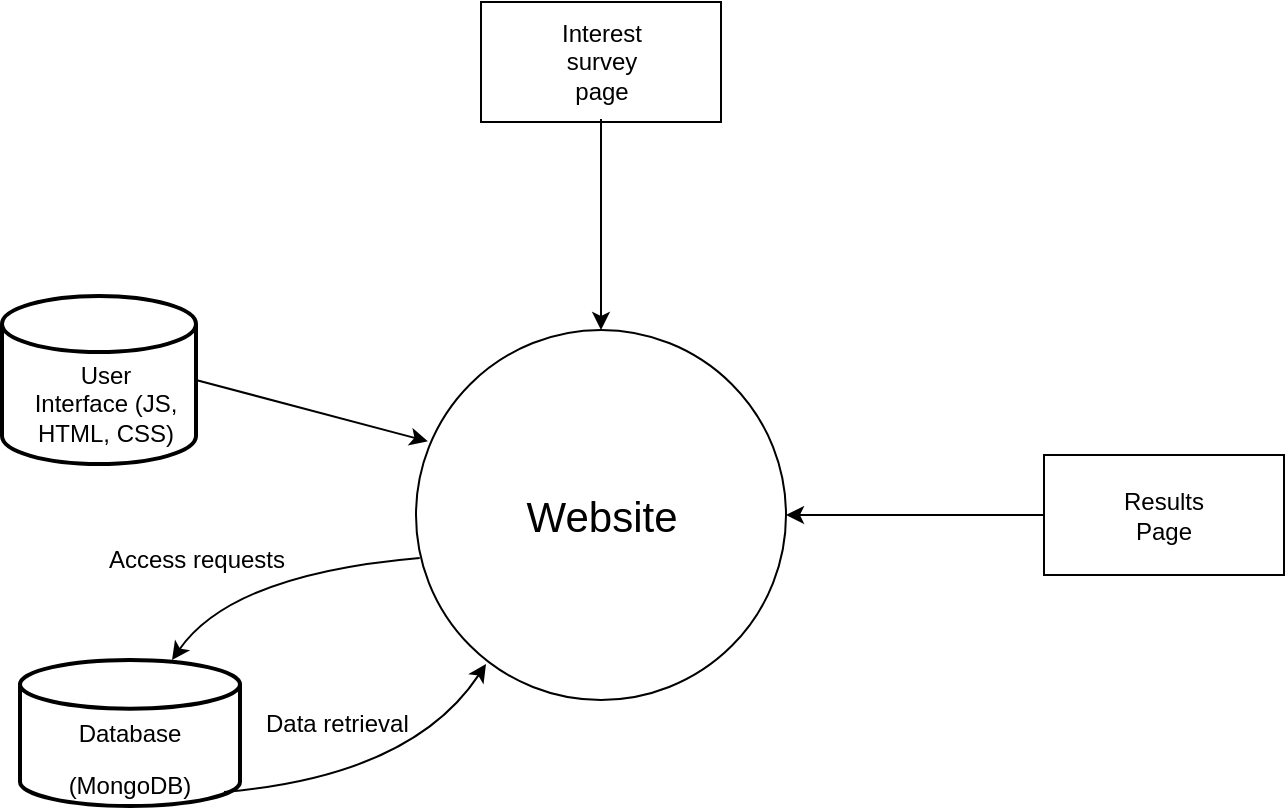 <mxfile version="16.5.1" type="device"><diagram id="HkYH-bcP_mf6g60JGO7_" name="Page-1"><mxGraphModel dx="1718" dy="1021" grid="0" gridSize="10" guides="1" tooltips="1" connect="1" arrows="1" fold="1" page="1" pageScale="1" pageWidth="1100" pageHeight="850" math="0" shadow="0"><root><mxCell id="0"/><mxCell id="1" parent="0"/><mxCell id="4Z4gzBiK_7oGrSorbqST-1" value="" style="ellipse;whiteSpace=wrap;html=1;aspect=fixed;" vertex="1" parent="1"><mxGeometry x="441" y="310" width="185" height="185" as="geometry"/></mxCell><mxCell id="4Z4gzBiK_7oGrSorbqST-2" value="&lt;font style=&quot;font-size: 21px&quot;&gt;Website&lt;/font&gt;" style="text;html=1;strokeColor=none;fillColor=none;align=center;verticalAlign=middle;whiteSpace=wrap;rounded=0;" vertex="1" parent="1"><mxGeometry x="503.5" y="387.5" width="60" height="30" as="geometry"/></mxCell><mxCell id="4Z4gzBiK_7oGrSorbqST-3" value="" style="strokeWidth=2;html=1;shape=mxgraph.flowchart.database;whiteSpace=wrap;fontSize=21;" vertex="1" parent="1"><mxGeometry x="243" y="475" width="110" height="73" as="geometry"/></mxCell><mxCell id="4Z4gzBiK_7oGrSorbqST-4" value="&lt;font style=&quot;font-size: 12px ; line-height: 0.7&quot;&gt;Database (MongoDB)&lt;/font&gt;" style="text;html=1;strokeColor=none;fillColor=none;align=center;verticalAlign=middle;whiteSpace=wrap;rounded=0;fontSize=21;" vertex="1" parent="1"><mxGeometry x="243" y="496" width="110" height="50" as="geometry"/></mxCell><mxCell id="4Z4gzBiK_7oGrSorbqST-5" value="" style="curved=1;endArrow=classic;html=1;rounded=0;fontSize=12;exitX=0.01;exitY=0.616;exitDx=0;exitDy=0;exitPerimeter=0;entryX=0.691;entryY=0;entryDx=0;entryDy=0;entryPerimeter=0;" edge="1" parent="1" source="4Z4gzBiK_7oGrSorbqST-1" target="4Z4gzBiK_7oGrSorbqST-3"><mxGeometry width="50" height="50" relative="1" as="geometry"><mxPoint x="307" y="450" as="sourcePoint"/><mxPoint x="357" y="400" as="targetPoint"/><Array as="points"><mxPoint x="349" y="432"/></Array></mxGeometry></mxCell><mxCell id="4Z4gzBiK_7oGrSorbqST-8" value="" style="group;rotation=180;" vertex="1" connectable="0" parent="1"><mxGeometry x="260" y="421" width="189.17" height="111.96" as="geometry"/></mxCell><mxCell id="4Z4gzBiK_7oGrSorbqST-9" value="" style="group;rotation=-180;" vertex="1" connectable="0" parent="4Z4gzBiK_7oGrSorbqST-8"><mxGeometry width="189.17" height="111.96" as="geometry"/></mxCell><mxCell id="4Z4gzBiK_7oGrSorbqST-6" value="" style="curved=1;endArrow=classic;html=1;rounded=0;fontSize=12;exitX=0.01;exitY=0.616;exitDx=0;exitDy=0;exitPerimeter=0;" edge="1" parent="4Z4gzBiK_7oGrSorbqST-9"><mxGeometry width="50" height="50" relative="1" as="geometry"><mxPoint x="85" y="120" as="sourcePoint"/><mxPoint x="216" y="56" as="targetPoint"/><Array as="points"><mxPoint x="179" y="112"/></Array></mxGeometry></mxCell><mxCell id="4Z4gzBiK_7oGrSorbqST-11" value="&lt;div style=&quot;text-align: center&quot;&gt;&lt;span&gt;&lt;font face=&quot;helvetica&quot;&gt;Data retrieval&amp;nbsp;&lt;/font&gt;&lt;/span&gt;&lt;/div&gt;" style="text;whiteSpace=wrap;html=1;fontSize=12;" vertex="1" parent="4Z4gzBiK_7oGrSorbqST-9"><mxGeometry x="104" y="72.0" width="85.17" height="28" as="geometry"/></mxCell><mxCell id="4Z4gzBiK_7oGrSorbqST-10" value="Access requests" style="text;html=1;strokeColor=none;fillColor=none;align=center;verticalAlign=middle;whiteSpace=wrap;rounded=0;fontSize=12;" vertex="1" parent="1"><mxGeometry x="270" y="410" width="123" height="30" as="geometry"/></mxCell><mxCell id="4Z4gzBiK_7oGrSorbqST-12" value="" style="rounded=0;whiteSpace=wrap;html=1;fontSize=12;" vertex="1" parent="1"><mxGeometry x="473.5" y="146" width="120" height="60" as="geometry"/></mxCell><mxCell id="4Z4gzBiK_7oGrSorbqST-13" value="Interest survey page" style="text;html=1;strokeColor=none;fillColor=none;align=center;verticalAlign=middle;whiteSpace=wrap;rounded=0;fontSize=12;" vertex="1" parent="1"><mxGeometry x="503.5" y="147.5" width="60" height="57" as="geometry"/></mxCell><mxCell id="4Z4gzBiK_7oGrSorbqST-14" value="" style="endArrow=classic;html=1;rounded=0;fontSize=12;exitX=0.5;exitY=1;exitDx=0;exitDy=0;entryX=0.5;entryY=0;entryDx=0;entryDy=0;" edge="1" parent="1" source="4Z4gzBiK_7oGrSorbqST-13" target="4Z4gzBiK_7oGrSorbqST-1"><mxGeometry width="50" height="50" relative="1" as="geometry"><mxPoint x="615" y="467" as="sourcePoint"/><mxPoint x="665" y="417" as="targetPoint"/></mxGeometry></mxCell><mxCell id="4Z4gzBiK_7oGrSorbqST-15" value="" style="strokeWidth=2;html=1;shape=mxgraph.flowchart.database;whiteSpace=wrap;fontSize=12;" vertex="1" parent="1"><mxGeometry x="234" y="293" width="97" height="84" as="geometry"/></mxCell><mxCell id="4Z4gzBiK_7oGrSorbqST-16" value="User Interface (JS, HTML, CSS)" style="text;html=1;strokeColor=none;fillColor=none;align=center;verticalAlign=middle;whiteSpace=wrap;rounded=0;fontSize=12;" vertex="1" parent="1"><mxGeometry x="247.5" y="313" width="75.5" height="68" as="geometry"/></mxCell><mxCell id="4Z4gzBiK_7oGrSorbqST-17" value="" style="endArrow=classic;html=1;rounded=0;fontSize=12;exitX=1;exitY=0.5;exitDx=0;exitDy=0;exitPerimeter=0;entryX=0.032;entryY=0.301;entryDx=0;entryDy=0;entryPerimeter=0;" edge="1" parent="1" source="4Z4gzBiK_7oGrSorbqST-15" target="4Z4gzBiK_7oGrSorbqST-1"><mxGeometry width="50" height="50" relative="1" as="geometry"><mxPoint x="615" y="445" as="sourcePoint"/><mxPoint x="665" y="395" as="targetPoint"/></mxGeometry></mxCell><mxCell id="4Z4gzBiK_7oGrSorbqST-18" value="" style="rounded=0;whiteSpace=wrap;html=1;fontSize=12;" vertex="1" parent="1"><mxGeometry x="755" y="372.5" width="120" height="60" as="geometry"/></mxCell><mxCell id="4Z4gzBiK_7oGrSorbqST-19" value="Results Page" style="text;html=1;strokeColor=none;fillColor=none;align=center;verticalAlign=middle;whiteSpace=wrap;rounded=0;fontSize=12;" vertex="1" parent="1"><mxGeometry x="785" y="387.5" width="60" height="30" as="geometry"/></mxCell><mxCell id="4Z4gzBiK_7oGrSorbqST-20" value="" style="endArrow=classic;html=1;rounded=0;fontSize=12;exitX=0;exitY=0.5;exitDx=0;exitDy=0;entryX=1;entryY=0.5;entryDx=0;entryDy=0;" edge="1" parent="1" source="4Z4gzBiK_7oGrSorbqST-18" target="4Z4gzBiK_7oGrSorbqST-1"><mxGeometry width="50" height="50" relative="1" as="geometry"><mxPoint x="626" y="294.25" as="sourcePoint"/><mxPoint x="626" y="399.75" as="targetPoint"/></mxGeometry></mxCell></root></mxGraphModel></diagram></mxfile>